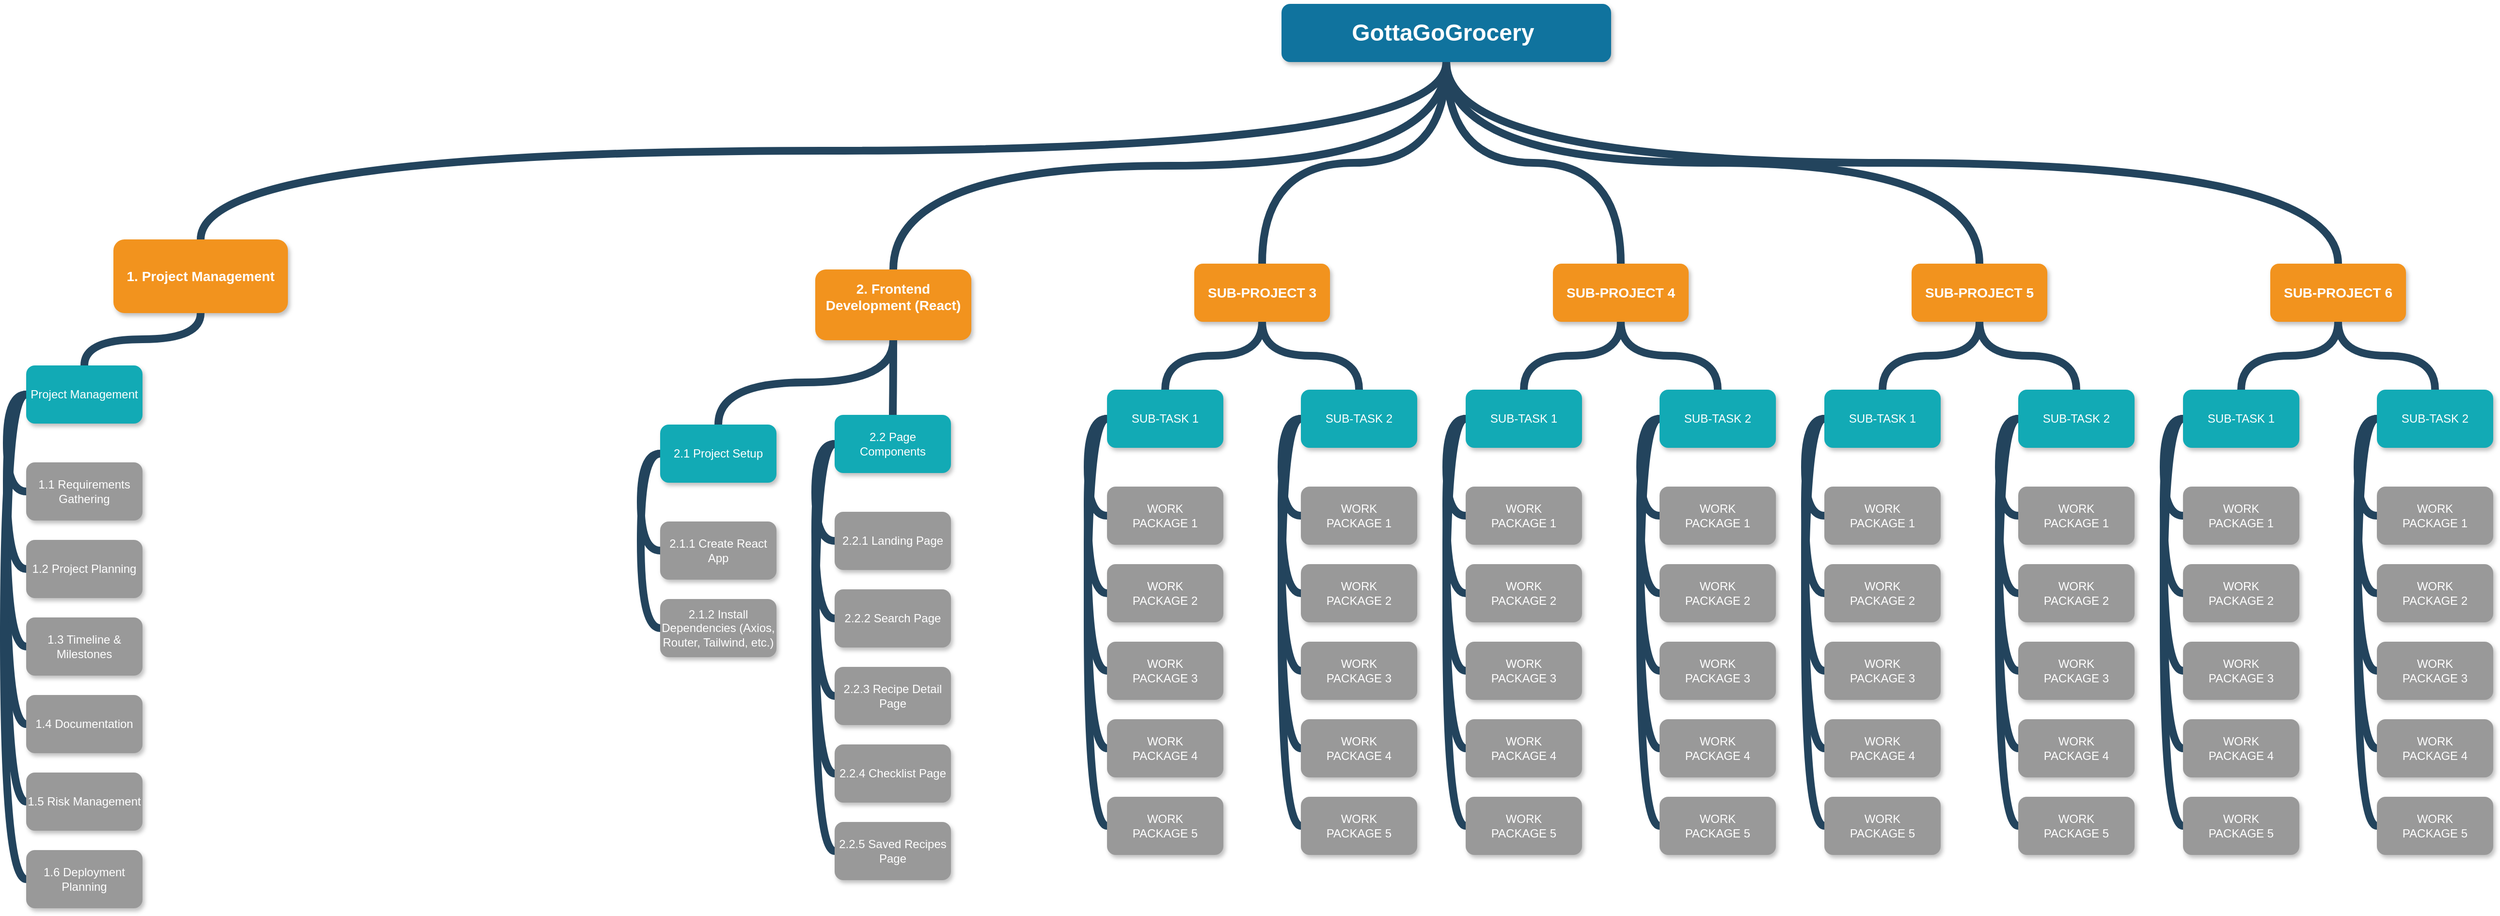 <mxfile version="28.0.4">
  <diagram name="Page-1" id="riTdyIcI4bcscJIrnPK_">
    <mxGraphModel dx="3107" dy="1747" grid="0" gridSize="10" guides="1" tooltips="1" connect="1" arrows="1" fold="1" page="0" pageScale="1" pageWidth="850" pageHeight="1100" math="0" shadow="0">
      <root>
        <mxCell id="0" />
        <mxCell id="1" parent="0" />
        <mxCell id="iI49a13NivbOvA1MnXWD-1" value="GottaGoGrocery " style="whiteSpace=wrap;rounded=1;shadow=1;fillColor=#10739E;strokeColor=none;fontColor=#FFFFFF;fontStyle=1;fontSize=24" vertex="1" parent="1">
          <mxGeometry x="960" y="-128" width="340" height="60" as="geometry" />
        </mxCell>
        <mxCell id="iI49a13NivbOvA1MnXWD-2" value="1. Project Management" style="whiteSpace=wrap;rounded=1;fillColor=#F2931E;strokeColor=none;shadow=1;fontColor=#FFFFFF;fontStyle=1;fontSize=14" vertex="1" parent="1">
          <mxGeometry x="-245" y="115" width="180" height="76" as="geometry" />
        </mxCell>
        <mxCell id="iI49a13NivbOvA1MnXWD-3" value="2. Frontend Development (React)&#xa;" style="whiteSpace=wrap;rounded=1;fillColor=#F2931E;strokeColor=none;shadow=1;fontColor=#FFFFFF;fontStyle=1;fontSize=14" vertex="1" parent="1">
          <mxGeometry x="479" y="146" width="161" height="73" as="geometry" />
        </mxCell>
        <mxCell id="iI49a13NivbOvA1MnXWD-4" value="SUB-PROJECT 6" style="whiteSpace=wrap;rounded=1;fillColor=#F2931E;strokeColor=none;shadow=1;fontColor=#FFFFFF;fontStyle=1;fontSize=14" vertex="1" parent="1">
          <mxGeometry x="1980" y="140.0" width="140" height="60" as="geometry" />
        </mxCell>
        <mxCell id="iI49a13NivbOvA1MnXWD-5" value="SUB-PROJECT 3" style="whiteSpace=wrap;rounded=1;fillColor=#F2931E;strokeColor=none;shadow=1;fontColor=#FFFFFF;fontStyle=1;fontSize=14" vertex="1" parent="1">
          <mxGeometry x="870" y="140.0" width="140" height="60" as="geometry" />
        </mxCell>
        <mxCell id="iI49a13NivbOvA1MnXWD-6" value="SUB-PROJECT 4" style="whiteSpace=wrap;rounded=1;fillColor=#F2931E;strokeColor=none;shadow=1;fontColor=#FFFFFF;fontStyle=1;fontSize=14" vertex="1" parent="1">
          <mxGeometry x="1240" y="140.0" width="140" height="60" as="geometry" />
        </mxCell>
        <mxCell id="iI49a13NivbOvA1MnXWD-7" value="SUB-PROJECT 5" style="whiteSpace=wrap;rounded=1;fillColor=#F2931E;strokeColor=none;shadow=1;fontColor=#FFFFFF;fontStyle=1;fontSize=14" vertex="1" parent="1">
          <mxGeometry x="1610" y="140.0" width="140" height="60" as="geometry" />
        </mxCell>
        <mxCell id="iI49a13NivbOvA1MnXWD-8" value="Project Management" style="whiteSpace=wrap;rounded=1;fillColor=#12AAB5;strokeColor=none;shadow=1;fontColor=#FFFFFF;" vertex="1" parent="1">
          <mxGeometry x="-335" y="245.0" width="120" height="60" as="geometry" />
        </mxCell>
        <mxCell id="iI49a13NivbOvA1MnXWD-10" value="1.1 Requirements Gathering" style="whiteSpace=wrap;rounded=1;fillColor=#999999;strokeColor=none;shadow=1;fontColor=#FFFFFF;fontStyle=0" vertex="1" parent="1">
          <mxGeometry x="-335.0" y="345.0" width="120" height="60" as="geometry" />
        </mxCell>
        <mxCell id="iI49a13NivbOvA1MnXWD-11" value="1.2 Project Planning" style="whiteSpace=wrap;rounded=1;fillColor=#999999;strokeColor=none;shadow=1;fontColor=#FFFFFF;fontStyle=0" vertex="1" parent="1">
          <mxGeometry x="-335.0" y="425.0" width="120" height="60" as="geometry" />
        </mxCell>
        <mxCell id="iI49a13NivbOvA1MnXWD-12" value="1.3 Timeline &amp; Milestones" style="whiteSpace=wrap;rounded=1;fillColor=#999999;strokeColor=none;shadow=1;fontColor=#FFFFFF;fontStyle=0" vertex="1" parent="1">
          <mxGeometry x="-335.0" y="505.0" width="120" height="60" as="geometry" />
        </mxCell>
        <mxCell id="iI49a13NivbOvA1MnXWD-13" value="1.4 Documentation" style="whiteSpace=wrap;rounded=1;fillColor=#999999;strokeColor=none;shadow=1;fontColor=#FFFFFF;fontStyle=0" vertex="1" parent="1">
          <mxGeometry x="-335.0" y="585.0" width="120" height="60" as="geometry" />
        </mxCell>
        <mxCell id="iI49a13NivbOvA1MnXWD-14" value="1.5 Risk Management" style="whiteSpace=wrap;rounded=1;fillColor=#999999;strokeColor=none;shadow=1;fontColor=#FFFFFF;fontStyle=0" vertex="1" parent="1">
          <mxGeometry x="-335.0" y="665.0" width="120" height="60" as="geometry" />
        </mxCell>
        <mxCell id="iI49a13NivbOvA1MnXWD-20" value="2.1 Project Setup" style="whiteSpace=wrap;rounded=1;fillColor=#12AAB5;strokeColor=none;shadow=1;fontColor=#FFFFFF;" vertex="1" parent="1">
          <mxGeometry x="319.0" y="306.0" width="120" height="60" as="geometry" />
        </mxCell>
        <mxCell id="iI49a13NivbOvA1MnXWD-21" value="2.2 Page Components" style="whiteSpace=wrap;rounded=1;fillColor=#12AAB5;strokeColor=none;shadow=1;fontColor=#FFFFFF;" vertex="1" parent="1">
          <mxGeometry x="499.0" y="296.0" width="120" height="60" as="geometry" />
        </mxCell>
        <mxCell id="iI49a13NivbOvA1MnXWD-22" value="2.1.1 Create React App" style="whiteSpace=wrap;rounded=1;fillColor=#999999;strokeColor=none;shadow=1;fontColor=#FFFFFF;fontStyle=0" vertex="1" parent="1">
          <mxGeometry x="319.0" y="406.0" width="120" height="60" as="geometry" />
        </mxCell>
        <mxCell id="iI49a13NivbOvA1MnXWD-23" value="2.1.2 Install Dependencies (Axios, Router, Tailwind, etc.)" style="whiteSpace=wrap;rounded=1;fillColor=#999999;strokeColor=none;shadow=1;fontColor=#FFFFFF;fontStyle=0" vertex="1" parent="1">
          <mxGeometry x="319.0" y="486.0" width="120" height="60" as="geometry" />
        </mxCell>
        <mxCell id="iI49a13NivbOvA1MnXWD-27" value="2.2.1 Landing Page" style="whiteSpace=wrap;rounded=1;fillColor=#999999;strokeColor=none;shadow=1;fontColor=#FFFFFF;fontStyle=0" vertex="1" parent="1">
          <mxGeometry x="499.0" y="396.0" width="120" height="60" as="geometry" />
        </mxCell>
        <mxCell id="iI49a13NivbOvA1MnXWD-28" value="2.2.2 Search Page" style="whiteSpace=wrap;rounded=1;fillColor=#999999;strokeColor=none;shadow=1;fontColor=#FFFFFF;fontStyle=0" vertex="1" parent="1">
          <mxGeometry x="499.0" y="476.0" width="120" height="60" as="geometry" />
        </mxCell>
        <mxCell id="iI49a13NivbOvA1MnXWD-29" value="2.2.3 Recipe Detail Page" style="whiteSpace=wrap;rounded=1;fillColor=#999999;strokeColor=none;shadow=1;fontColor=#FFFFFF;fontStyle=0" vertex="1" parent="1">
          <mxGeometry x="499.0" y="556.0" width="120" height="60" as="geometry" />
        </mxCell>
        <mxCell id="iI49a13NivbOvA1MnXWD-30" value="2.2.4 Checklist Page" style="whiteSpace=wrap;rounded=1;fillColor=#999999;strokeColor=none;shadow=1;fontColor=#FFFFFF;fontStyle=0" vertex="1" parent="1">
          <mxGeometry x="499.0" y="636.0" width="120" height="60" as="geometry" />
        </mxCell>
        <mxCell id="iI49a13NivbOvA1MnXWD-31" value="2.2.5 Saved Recipes Page" style="whiteSpace=wrap;rounded=1;fillColor=#999999;strokeColor=none;shadow=1;fontColor=#FFFFFF;fontStyle=0" vertex="1" parent="1">
          <mxGeometry x="499.0" y="716.0" width="120" height="60" as="geometry" />
        </mxCell>
        <mxCell id="iI49a13NivbOvA1MnXWD-32" value="" style="edgeStyle=elbowEdgeStyle;elbow=vertical;rounded=0;fontColor=#000000;endArrow=none;endFill=0;strokeWidth=8;strokeColor=#23445D;fontSize=12;startSize=8;endSize=8;curved=1;" edge="1" parent="1" source="iI49a13NivbOvA1MnXWD-2" target="iI49a13NivbOvA1MnXWD-8">
          <mxGeometry width="100" height="100" relative="1" as="geometry">
            <mxPoint x="-385" y="235" as="sourcePoint" />
            <mxPoint x="-285" y="135" as="targetPoint" />
          </mxGeometry>
        </mxCell>
        <mxCell id="iI49a13NivbOvA1MnXWD-34" value="" style="edgeStyle=elbowEdgeStyle;elbow=horizontal;rounded=0;fontColor=#000000;endArrow=none;endFill=0;strokeWidth=8;strokeColor=#23445D;fontSize=12;startSize=8;endSize=8;curved=1;" edge="1" parent="1" source="iI49a13NivbOvA1MnXWD-8" target="iI49a13NivbOvA1MnXWD-10">
          <mxGeometry width="100" height="100" relative="1" as="geometry">
            <mxPoint x="-395" y="425" as="sourcePoint" />
            <mxPoint x="-295" y="325" as="targetPoint" />
            <Array as="points">
              <mxPoint x="-355" y="325" />
            </Array>
          </mxGeometry>
        </mxCell>
        <mxCell id="iI49a13NivbOvA1MnXWD-35" value="" style="edgeStyle=elbowEdgeStyle;elbow=horizontal;rounded=0;fontColor=#000000;endArrow=none;endFill=0;strokeWidth=8;strokeColor=#23445D;fontSize=12;startSize=8;endSize=8;curved=1;" edge="1" parent="1" source="iI49a13NivbOvA1MnXWD-8" target="iI49a13NivbOvA1MnXWD-11">
          <mxGeometry width="100" height="100" relative="1" as="geometry">
            <mxPoint x="-325" y="285" as="sourcePoint" />
            <mxPoint x="-325" y="385" as="targetPoint" />
            <Array as="points">
              <mxPoint x="-355" y="345" />
            </Array>
          </mxGeometry>
        </mxCell>
        <mxCell id="iI49a13NivbOvA1MnXWD-36" value="" style="edgeStyle=elbowEdgeStyle;elbow=horizontal;rounded=0;fontColor=#000000;endArrow=none;endFill=0;strokeWidth=8;strokeColor=#23445D;fontSize=12;startSize=8;endSize=8;curved=1;" edge="1" parent="1" source="iI49a13NivbOvA1MnXWD-8" target="iI49a13NivbOvA1MnXWD-14">
          <mxGeometry width="100" height="100" relative="1" as="geometry">
            <mxPoint x="-325" y="285" as="sourcePoint" />
            <mxPoint x="-325" y="385" as="targetPoint" />
            <Array as="points">
              <mxPoint x="-355" y="485" />
            </Array>
          </mxGeometry>
        </mxCell>
        <mxCell id="iI49a13NivbOvA1MnXWD-37" value="" style="edgeStyle=elbowEdgeStyle;elbow=horizontal;rounded=0;fontColor=#000000;endArrow=none;endFill=0;strokeWidth=8;strokeColor=#23445D;fontSize=12;startSize=8;endSize=8;curved=1;" edge="1" parent="1" source="iI49a13NivbOvA1MnXWD-8" target="iI49a13NivbOvA1MnXWD-13">
          <mxGeometry width="100" height="100" relative="1" as="geometry">
            <mxPoint x="-305" y="305" as="sourcePoint" />
            <mxPoint x="-305" y="405" as="targetPoint" />
            <Array as="points">
              <mxPoint x="-355" y="355" />
            </Array>
          </mxGeometry>
        </mxCell>
        <mxCell id="iI49a13NivbOvA1MnXWD-38" value="" style="edgeStyle=elbowEdgeStyle;elbow=horizontal;rounded=0;fontColor=#000000;endArrow=none;endFill=0;strokeWidth=8;strokeColor=#23445D;fontSize=12;startSize=8;endSize=8;curved=1;" edge="1" parent="1" source="iI49a13NivbOvA1MnXWD-8" target="iI49a13NivbOvA1MnXWD-12">
          <mxGeometry width="100" height="100" relative="1" as="geometry">
            <mxPoint x="-295" y="315" as="sourcePoint" />
            <mxPoint x="-295" y="415" as="targetPoint" />
            <Array as="points">
              <mxPoint x="-355" y="375" />
            </Array>
          </mxGeometry>
        </mxCell>
        <mxCell id="iI49a13NivbOvA1MnXWD-44" value="" style="edgeStyle=elbowEdgeStyle;elbow=vertical;rounded=0;fontColor=#000000;endArrow=none;endFill=0;strokeWidth=8;strokeColor=#23445D;fontSize=12;startSize=8;endSize=8;curved=1;" edge="1" parent="1" source="iI49a13NivbOvA1MnXWD-3" target="iI49a13NivbOvA1MnXWD-20">
          <mxGeometry width="100" height="100" relative="1" as="geometry">
            <mxPoint x="210" y="210.0" as="sourcePoint" />
            <mxPoint x="110" y="280" as="targetPoint" />
          </mxGeometry>
        </mxCell>
        <mxCell id="iI49a13NivbOvA1MnXWD-45" value="" style="edgeStyle=elbowEdgeStyle;elbow=vertical;rounded=0;fontColor=#000000;endArrow=none;endFill=0;strokeWidth=8;strokeColor=#23445D;fontSize=12;startSize=8;endSize=8;curved=1;" edge="1" parent="1" source="iI49a13NivbOvA1MnXWD-3" target="iI49a13NivbOvA1MnXWD-21">
          <mxGeometry width="100" height="100" relative="1" as="geometry">
            <mxPoint x="210" y="210.0" as="sourcePoint" />
            <mxPoint x="310" y="280" as="targetPoint" />
          </mxGeometry>
        </mxCell>
        <mxCell id="iI49a13NivbOvA1MnXWD-46" value="" style="edgeStyle=elbowEdgeStyle;elbow=horizontal;rounded=0;fontColor=#000000;endArrow=none;endFill=0;strokeWidth=8;strokeColor=#23445D;fontSize=12;startSize=8;endSize=8;curved=1;" edge="1" parent="1" source="iI49a13NivbOvA1MnXWD-20" target="iI49a13NivbOvA1MnXWD-22">
          <mxGeometry width="100" height="100" relative="1" as="geometry">
            <mxPoint x="299" y="336.0" as="sourcePoint" />
            <mxPoint x="309.0" y="436" as="targetPoint" />
            <Array as="points">
              <mxPoint x="299" y="386" />
            </Array>
          </mxGeometry>
        </mxCell>
        <mxCell id="iI49a13NivbOvA1MnXWD-47" value="" style="edgeStyle=elbowEdgeStyle;elbow=horizontal;rounded=0;fontColor=#000000;endArrow=none;endFill=0;strokeWidth=8;strokeColor=#23445D;fontSize=12;startSize=8;endSize=8;curved=1;" edge="1" parent="1" source="iI49a13NivbOvA1MnXWD-20" target="iI49a13NivbOvA1MnXWD-23">
          <mxGeometry width="100" height="100" relative="1" as="geometry">
            <mxPoint x="309" y="336" as="sourcePoint" />
            <mxPoint x="309.0" y="516" as="targetPoint" />
            <Array as="points">
              <mxPoint x="299" y="426" />
            </Array>
          </mxGeometry>
        </mxCell>
        <mxCell id="iI49a13NivbOvA1MnXWD-51" value="" style="edgeStyle=elbowEdgeStyle;elbow=horizontal;rounded=0;fontColor=#000000;endArrow=none;endFill=0;strokeWidth=8;strokeColor=#23445D;fontSize=12;startSize=8;endSize=8;curved=1;" edge="1" parent="1" source="iI49a13NivbOvA1MnXWD-21" target="iI49a13NivbOvA1MnXWD-27">
          <mxGeometry width="100" height="100" relative="1" as="geometry">
            <mxPoint x="469" y="326.0" as="sourcePoint" />
            <mxPoint x="479.0" y="426" as="targetPoint" />
            <Array as="points">
              <mxPoint x="479" y="376" />
            </Array>
          </mxGeometry>
        </mxCell>
        <mxCell id="iI49a13NivbOvA1MnXWD-52" value="" style="edgeStyle=elbowEdgeStyle;elbow=horizontal;rounded=0;fontColor=#000000;endArrow=none;endFill=0;strokeWidth=8;strokeColor=#23445D;fontSize=12;startSize=8;endSize=8;curved=1;" edge="1" parent="1" source="iI49a13NivbOvA1MnXWD-21" target="iI49a13NivbOvA1MnXWD-28">
          <mxGeometry width="100" height="100" relative="1" as="geometry">
            <mxPoint x="479" y="326" as="sourcePoint" />
            <mxPoint x="479.0" y="506" as="targetPoint" />
            <Array as="points">
              <mxPoint x="479" y="416" />
            </Array>
          </mxGeometry>
        </mxCell>
        <mxCell id="iI49a13NivbOvA1MnXWD-53" value="" style="edgeStyle=elbowEdgeStyle;elbow=horizontal;rounded=0;fontColor=#000000;endArrow=none;endFill=0;strokeWidth=8;strokeColor=#23445D;fontSize=12;startSize=8;endSize=8;curved=1;" edge="1" parent="1" source="iI49a13NivbOvA1MnXWD-21" target="iI49a13NivbOvA1MnXWD-31">
          <mxGeometry width="100" height="100" relative="1" as="geometry">
            <mxPoint x="479" y="326" as="sourcePoint" />
            <mxPoint x="479" y="746" as="targetPoint" />
            <Array as="points">
              <mxPoint x="479" y="536" />
            </Array>
          </mxGeometry>
        </mxCell>
        <mxCell id="iI49a13NivbOvA1MnXWD-54" value="" style="edgeStyle=elbowEdgeStyle;elbow=horizontal;rounded=0;fontColor=#000000;endArrow=none;endFill=0;strokeWidth=8;strokeColor=#23445D;fontSize=12;startSize=8;endSize=8;curved=1;" edge="1" parent="1" source="iI49a13NivbOvA1MnXWD-21" target="iI49a13NivbOvA1MnXWD-30">
          <mxGeometry width="100" height="100" relative="1" as="geometry">
            <mxPoint x="479" y="326" as="sourcePoint" />
            <mxPoint x="479" y="666" as="targetPoint" />
            <Array as="points">
              <mxPoint x="479" y="496" />
            </Array>
          </mxGeometry>
        </mxCell>
        <mxCell id="iI49a13NivbOvA1MnXWD-55" value="" style="edgeStyle=elbowEdgeStyle;elbow=horizontal;rounded=0;fontColor=#000000;endArrow=none;endFill=0;strokeWidth=8;strokeColor=#23445D;fontSize=12;startSize=8;endSize=8;curved=1;" edge="1" parent="1" source="iI49a13NivbOvA1MnXWD-21" target="iI49a13NivbOvA1MnXWD-29">
          <mxGeometry width="100" height="100" relative="1" as="geometry">
            <mxPoint x="479" y="326" as="sourcePoint" />
            <mxPoint x="479.0" y="586" as="targetPoint" />
            <Array as="points">
              <mxPoint x="479" y="466" />
            </Array>
          </mxGeometry>
        </mxCell>
        <mxCell id="iI49a13NivbOvA1MnXWD-56" value="SUB-TASK 1" style="whiteSpace=wrap;rounded=1;fillColor=#12AAB5;strokeColor=none;shadow=1;fontColor=#FFFFFF;" vertex="1" parent="1">
          <mxGeometry x="780.0" y="270.0" width="120" height="60" as="geometry" />
        </mxCell>
        <mxCell id="iI49a13NivbOvA1MnXWD-57" value="SUB-TASK 2" style="whiteSpace=wrap;rounded=1;fillColor=#12AAB5;strokeColor=none;shadow=1;fontColor=#FFFFFF;" vertex="1" parent="1">
          <mxGeometry x="980.0" y="270.0" width="120" height="60" as="geometry" />
        </mxCell>
        <mxCell id="iI49a13NivbOvA1MnXWD-58" value="WORK&#xa;PACKAGE 1" style="whiteSpace=wrap;rounded=1;fillColor=#999999;strokeColor=none;shadow=1;fontColor=#FFFFFF;fontStyle=0" vertex="1" parent="1">
          <mxGeometry x="780.0" y="370.0" width="120" height="60" as="geometry" />
        </mxCell>
        <mxCell id="iI49a13NivbOvA1MnXWD-59" value="WORK&#xa;PACKAGE 2" style="whiteSpace=wrap;rounded=1;fillColor=#999999;strokeColor=none;shadow=1;fontColor=#FFFFFF;fontStyle=0" vertex="1" parent="1">
          <mxGeometry x="780.0" y="450.0" width="120" height="60" as="geometry" />
        </mxCell>
        <mxCell id="iI49a13NivbOvA1MnXWD-60" value="WORK&#xa;PACKAGE 3" style="whiteSpace=wrap;rounded=1;fillColor=#999999;strokeColor=none;shadow=1;fontColor=#FFFFFF;fontStyle=0" vertex="1" parent="1">
          <mxGeometry x="780.0" y="530.0" width="120" height="60" as="geometry" />
        </mxCell>
        <mxCell id="iI49a13NivbOvA1MnXWD-61" value="WORK&#xa;PACKAGE 4" style="whiteSpace=wrap;rounded=1;fillColor=#999999;strokeColor=none;shadow=1;fontColor=#FFFFFF;fontStyle=0" vertex="1" parent="1">
          <mxGeometry x="780" y="610.0" width="120" height="60" as="geometry" />
        </mxCell>
        <mxCell id="iI49a13NivbOvA1MnXWD-62" value="WORK&#xa;PACKAGE 5" style="whiteSpace=wrap;rounded=1;fillColor=#999999;strokeColor=none;shadow=1;fontColor=#FFFFFF;fontStyle=0" vertex="1" parent="1">
          <mxGeometry x="780.0" y="690.0" width="120" height="60" as="geometry" />
        </mxCell>
        <mxCell id="iI49a13NivbOvA1MnXWD-63" value="WORK&#xa;PACKAGE 1" style="whiteSpace=wrap;rounded=1;fillColor=#999999;strokeColor=none;shadow=1;fontColor=#FFFFFF;fontStyle=0" vertex="1" parent="1">
          <mxGeometry x="980.0" y="370.0" width="120" height="60" as="geometry" />
        </mxCell>
        <mxCell id="iI49a13NivbOvA1MnXWD-64" value="WORK&#xa;PACKAGE 2" style="whiteSpace=wrap;rounded=1;fillColor=#999999;strokeColor=none;shadow=1;fontColor=#FFFFFF;fontStyle=0" vertex="1" parent="1">
          <mxGeometry x="980.0" y="450.0" width="120" height="60" as="geometry" />
        </mxCell>
        <mxCell id="iI49a13NivbOvA1MnXWD-65" value="WORK&#xa;PACKAGE 3" style="whiteSpace=wrap;rounded=1;fillColor=#999999;strokeColor=none;shadow=1;fontColor=#FFFFFF;fontStyle=0" vertex="1" parent="1">
          <mxGeometry x="980.0" y="530.0" width="120" height="60" as="geometry" />
        </mxCell>
        <mxCell id="iI49a13NivbOvA1MnXWD-66" value="WORK&#xa;PACKAGE 4" style="whiteSpace=wrap;rounded=1;fillColor=#999999;strokeColor=none;shadow=1;fontColor=#FFFFFF;fontStyle=0" vertex="1" parent="1">
          <mxGeometry x="980.0" y="610.0" width="120" height="60" as="geometry" />
        </mxCell>
        <mxCell id="iI49a13NivbOvA1MnXWD-67" value="WORK&#xa;PACKAGE 5" style="whiteSpace=wrap;rounded=1;fillColor=#999999;strokeColor=none;shadow=1;fontColor=#FFFFFF;fontStyle=0" vertex="1" parent="1">
          <mxGeometry x="980.0" y="690.0" width="120" height="60" as="geometry" />
        </mxCell>
        <mxCell id="iI49a13NivbOvA1MnXWD-68" value="" style="edgeStyle=elbowEdgeStyle;elbow=horizontal;rounded=0;fontColor=#000000;endArrow=none;endFill=0;strokeWidth=8;strokeColor=#23445D;fontSize=12;startSize=8;endSize=8;curved=1;" edge="1" parent="1" source="iI49a13NivbOvA1MnXWD-56" target="iI49a13NivbOvA1MnXWD-58">
          <mxGeometry width="100" height="100" relative="1" as="geometry">
            <mxPoint x="760" y="300.0" as="sourcePoint" />
            <mxPoint x="770.0" y="400" as="targetPoint" />
            <Array as="points">
              <mxPoint x="760" y="350" />
            </Array>
          </mxGeometry>
        </mxCell>
        <mxCell id="iI49a13NivbOvA1MnXWD-69" value="" style="edgeStyle=elbowEdgeStyle;elbow=horizontal;rounded=0;fontColor=#000000;endArrow=none;endFill=0;strokeWidth=8;strokeColor=#23445D;fontSize=12;startSize=8;endSize=8;curved=1;" edge="1" parent="1" source="iI49a13NivbOvA1MnXWD-56" target="iI49a13NivbOvA1MnXWD-59">
          <mxGeometry width="100" height="100" relative="1" as="geometry">
            <mxPoint x="770" y="300" as="sourcePoint" />
            <mxPoint x="770.0" y="480" as="targetPoint" />
            <Array as="points">
              <mxPoint x="760" y="390" />
            </Array>
          </mxGeometry>
        </mxCell>
        <mxCell id="iI49a13NivbOvA1MnXWD-70" value="" style="edgeStyle=elbowEdgeStyle;elbow=horizontal;rounded=0;fontColor=#000000;endArrow=none;endFill=0;strokeWidth=8;strokeColor=#23445D;fontSize=12;startSize=8;endSize=8;curved=1;" edge="1" parent="1" source="iI49a13NivbOvA1MnXWD-56" target="iI49a13NivbOvA1MnXWD-62">
          <mxGeometry width="100" height="100" relative="1" as="geometry">
            <mxPoint x="770" y="300" as="sourcePoint" />
            <mxPoint x="770" y="720" as="targetPoint" />
            <Array as="points">
              <mxPoint x="760" y="520" />
            </Array>
          </mxGeometry>
        </mxCell>
        <mxCell id="iI49a13NivbOvA1MnXWD-71" value="" style="edgeStyle=elbowEdgeStyle;elbow=horizontal;rounded=0;fontColor=#000000;endArrow=none;endFill=0;strokeWidth=8;strokeColor=#23445D;fontSize=12;startSize=8;endSize=8;curved=1;" edge="1" parent="1" source="iI49a13NivbOvA1MnXWD-56" target="iI49a13NivbOvA1MnXWD-61">
          <mxGeometry width="100" height="100" relative="1" as="geometry">
            <mxPoint x="770" y="300" as="sourcePoint" />
            <mxPoint x="770" y="640" as="targetPoint" />
            <Array as="points">
              <mxPoint x="760" y="470" />
            </Array>
          </mxGeometry>
        </mxCell>
        <mxCell id="iI49a13NivbOvA1MnXWD-72" value="" style="edgeStyle=elbowEdgeStyle;elbow=horizontal;rounded=0;fontColor=#000000;endArrow=none;endFill=0;strokeWidth=8;strokeColor=#23445D;fontSize=12;startSize=8;endSize=8;curved=1;" edge="1" parent="1" source="iI49a13NivbOvA1MnXWD-56" target="iI49a13NivbOvA1MnXWD-60">
          <mxGeometry width="100" height="100" relative="1" as="geometry">
            <mxPoint x="770" y="300" as="sourcePoint" />
            <mxPoint x="770.0" y="560" as="targetPoint" />
            <Array as="points">
              <mxPoint x="760" y="440" />
            </Array>
          </mxGeometry>
        </mxCell>
        <mxCell id="iI49a13NivbOvA1MnXWD-73" value="" style="edgeStyle=elbowEdgeStyle;elbow=horizontal;rounded=0;fontColor=#000000;endArrow=none;endFill=0;strokeWidth=8;strokeColor=#23445D;fontSize=12;startSize=8;endSize=8;curved=1;" edge="1" parent="1" source="iI49a13NivbOvA1MnXWD-57" target="iI49a13NivbOvA1MnXWD-63">
          <mxGeometry width="100" height="100" relative="1" as="geometry">
            <mxPoint x="950" y="300.0" as="sourcePoint" />
            <mxPoint x="960.0" y="400" as="targetPoint" />
            <Array as="points">
              <mxPoint x="960" y="350" />
            </Array>
          </mxGeometry>
        </mxCell>
        <mxCell id="iI49a13NivbOvA1MnXWD-74" value="" style="edgeStyle=elbowEdgeStyle;elbow=horizontal;rounded=0;fontColor=#000000;endArrow=none;endFill=0;strokeWidth=8;strokeColor=#23445D;fontSize=12;startSize=8;endSize=8;curved=1;" edge="1" parent="1" source="iI49a13NivbOvA1MnXWD-57" target="iI49a13NivbOvA1MnXWD-64">
          <mxGeometry width="100" height="100" relative="1" as="geometry">
            <mxPoint x="960" y="300" as="sourcePoint" />
            <mxPoint x="960.0" y="480" as="targetPoint" />
            <Array as="points">
              <mxPoint x="960" y="390" />
            </Array>
          </mxGeometry>
        </mxCell>
        <mxCell id="iI49a13NivbOvA1MnXWD-75" value="" style="edgeStyle=elbowEdgeStyle;elbow=horizontal;rounded=0;fontColor=#000000;endArrow=none;endFill=0;strokeWidth=8;strokeColor=#23445D;fontSize=12;startSize=8;endSize=8;curved=1;" edge="1" parent="1" source="iI49a13NivbOvA1MnXWD-57" target="iI49a13NivbOvA1MnXWD-67">
          <mxGeometry width="100" height="100" relative="1" as="geometry">
            <mxPoint x="960" y="300" as="sourcePoint" />
            <mxPoint x="960" y="720" as="targetPoint" />
            <Array as="points">
              <mxPoint x="960" y="510" />
            </Array>
          </mxGeometry>
        </mxCell>
        <mxCell id="iI49a13NivbOvA1MnXWD-76" value="" style="edgeStyle=elbowEdgeStyle;elbow=horizontal;rounded=0;fontColor=#000000;endArrow=none;endFill=0;strokeWidth=8;strokeColor=#23445D;fontSize=12;startSize=8;endSize=8;curved=1;" edge="1" parent="1" source="iI49a13NivbOvA1MnXWD-57" target="iI49a13NivbOvA1MnXWD-66">
          <mxGeometry width="100" height="100" relative="1" as="geometry">
            <mxPoint x="960" y="300" as="sourcePoint" />
            <mxPoint x="960" y="640" as="targetPoint" />
            <Array as="points">
              <mxPoint x="960" y="470" />
            </Array>
          </mxGeometry>
        </mxCell>
        <mxCell id="iI49a13NivbOvA1MnXWD-77" value="" style="edgeStyle=elbowEdgeStyle;elbow=horizontal;rounded=0;fontColor=#000000;endArrow=none;endFill=0;strokeWidth=8;strokeColor=#23445D;fontSize=12;startSize=8;endSize=8;curved=1;" edge="1" parent="1" source="iI49a13NivbOvA1MnXWD-57" target="iI49a13NivbOvA1MnXWD-65">
          <mxGeometry width="100" height="100" relative="1" as="geometry">
            <mxPoint x="960" y="300" as="sourcePoint" />
            <mxPoint x="960.0" y="560" as="targetPoint" />
            <Array as="points">
              <mxPoint x="960" y="440" />
            </Array>
          </mxGeometry>
        </mxCell>
        <mxCell id="iI49a13NivbOvA1MnXWD-78" value="SUB-TASK 1" style="whiteSpace=wrap;rounded=1;fillColor=#12AAB5;strokeColor=none;shadow=1;fontColor=#FFFFFF;" vertex="1" parent="1">
          <mxGeometry x="1150.0" y="270.0" width="120" height="60" as="geometry" />
        </mxCell>
        <mxCell id="iI49a13NivbOvA1MnXWD-79" value="SUB-TASK 2" style="whiteSpace=wrap;rounded=1;fillColor=#12AAB5;strokeColor=none;shadow=1;fontColor=#FFFFFF;" vertex="1" parent="1">
          <mxGeometry x="1350.0" y="270.0" width="120" height="60" as="geometry" />
        </mxCell>
        <mxCell id="iI49a13NivbOvA1MnXWD-80" value="WORK&#xa;PACKAGE 1" style="whiteSpace=wrap;rounded=1;fillColor=#999999;strokeColor=none;shadow=1;fontColor=#FFFFFF;fontStyle=0" vertex="1" parent="1">
          <mxGeometry x="1150.0" y="370.0" width="120" height="60" as="geometry" />
        </mxCell>
        <mxCell id="iI49a13NivbOvA1MnXWD-81" value="WORK&#xa;PACKAGE 2" style="whiteSpace=wrap;rounded=1;fillColor=#999999;strokeColor=none;shadow=1;fontColor=#FFFFFF;fontStyle=0" vertex="1" parent="1">
          <mxGeometry x="1150" y="450.0" width="120" height="60" as="geometry" />
        </mxCell>
        <mxCell id="iI49a13NivbOvA1MnXWD-82" value="WORK&#xa;PACKAGE 3" style="whiteSpace=wrap;rounded=1;fillColor=#999999;strokeColor=none;shadow=1;fontColor=#FFFFFF;fontStyle=0" vertex="1" parent="1">
          <mxGeometry x="1150.0" y="530.0" width="120" height="60" as="geometry" />
        </mxCell>
        <mxCell id="iI49a13NivbOvA1MnXWD-83" value="WORK&#xa;PACKAGE 4" style="whiteSpace=wrap;rounded=1;fillColor=#999999;strokeColor=none;shadow=1;fontColor=#FFFFFF;fontStyle=0" vertex="1" parent="1">
          <mxGeometry x="1150" y="610.0" width="120" height="60" as="geometry" />
        </mxCell>
        <mxCell id="iI49a13NivbOvA1MnXWD-84" value="WORK&#xa;PACKAGE 5" style="whiteSpace=wrap;rounded=1;fillColor=#999999;strokeColor=none;shadow=1;fontColor=#FFFFFF;fontStyle=0" vertex="1" parent="1">
          <mxGeometry x="1150" y="690.0" width="120" height="60" as="geometry" />
        </mxCell>
        <mxCell id="iI49a13NivbOvA1MnXWD-85" value="WORK&#xa;PACKAGE 1" style="whiteSpace=wrap;rounded=1;fillColor=#999999;strokeColor=none;shadow=1;fontColor=#FFFFFF;fontStyle=0" vertex="1" parent="1">
          <mxGeometry x="1350.0" y="370.0" width="120" height="60" as="geometry" />
        </mxCell>
        <mxCell id="iI49a13NivbOvA1MnXWD-86" value="WORK&#xa;PACKAGE 2" style="whiteSpace=wrap;rounded=1;fillColor=#999999;strokeColor=none;shadow=1;fontColor=#FFFFFF;fontStyle=0" vertex="1" parent="1">
          <mxGeometry x="1350.0" y="450.0" width="120" height="60" as="geometry" />
        </mxCell>
        <mxCell id="iI49a13NivbOvA1MnXWD-87" value="WORK&#xa;PACKAGE 3" style="whiteSpace=wrap;rounded=1;fillColor=#999999;strokeColor=none;shadow=1;fontColor=#FFFFFF;fontStyle=0" vertex="1" parent="1">
          <mxGeometry x="1350.0" y="530.0" width="120" height="60" as="geometry" />
        </mxCell>
        <mxCell id="iI49a13NivbOvA1MnXWD-88" value="WORK&#xa;PACKAGE 4" style="whiteSpace=wrap;rounded=1;fillColor=#999999;strokeColor=none;shadow=1;fontColor=#FFFFFF;fontStyle=0" vertex="1" parent="1">
          <mxGeometry x="1350.0" y="610.0" width="120" height="60" as="geometry" />
        </mxCell>
        <mxCell id="iI49a13NivbOvA1MnXWD-89" value="WORK&#xa;PACKAGE 5" style="whiteSpace=wrap;rounded=1;fillColor=#999999;strokeColor=none;shadow=1;fontColor=#FFFFFF;fontStyle=0" vertex="1" parent="1">
          <mxGeometry x="1350.0" y="690.0" width="120" height="60" as="geometry" />
        </mxCell>
        <mxCell id="iI49a13NivbOvA1MnXWD-90" value="" style="edgeStyle=elbowEdgeStyle;elbow=horizontal;rounded=0;fontColor=#000000;endArrow=none;endFill=0;strokeWidth=8;strokeColor=#23445D;fontSize=12;startSize=8;endSize=8;curved=1;" edge="1" parent="1" source="iI49a13NivbOvA1MnXWD-78" target="iI49a13NivbOvA1MnXWD-80">
          <mxGeometry width="100" height="100" relative="1" as="geometry">
            <mxPoint x="1130" y="300.0" as="sourcePoint" />
            <mxPoint x="1140.0" y="400.0" as="targetPoint" />
            <Array as="points">
              <mxPoint x="1130" y="350.0" />
            </Array>
          </mxGeometry>
        </mxCell>
        <mxCell id="iI49a13NivbOvA1MnXWD-91" value="" style="edgeStyle=elbowEdgeStyle;elbow=horizontal;rounded=0;fontColor=#000000;endArrow=none;endFill=0;strokeWidth=8;strokeColor=#23445D;fontSize=12;startSize=8;endSize=8;curved=1;" edge="1" parent="1" source="iI49a13NivbOvA1MnXWD-78" target="iI49a13NivbOvA1MnXWD-81">
          <mxGeometry width="100" height="100" relative="1" as="geometry">
            <mxPoint x="1140" y="300.0" as="sourcePoint" />
            <mxPoint x="1140.0" y="480.0" as="targetPoint" />
            <Array as="points">
              <mxPoint x="1130" y="390.0" />
            </Array>
          </mxGeometry>
        </mxCell>
        <mxCell id="iI49a13NivbOvA1MnXWD-92" value="" style="edgeStyle=elbowEdgeStyle;elbow=horizontal;rounded=0;fontColor=#000000;endArrow=none;endFill=0;strokeWidth=8;strokeColor=#23445D;fontSize=12;startSize=8;endSize=8;curved=1;" edge="1" parent="1" source="iI49a13NivbOvA1MnXWD-78" target="iI49a13NivbOvA1MnXWD-84">
          <mxGeometry width="100" height="100" relative="1" as="geometry">
            <mxPoint x="1140" y="300.0" as="sourcePoint" />
            <mxPoint x="1140" y="720.0" as="targetPoint" />
            <Array as="points">
              <mxPoint x="1130" y="520.0" />
            </Array>
          </mxGeometry>
        </mxCell>
        <mxCell id="iI49a13NivbOvA1MnXWD-93" value="" style="edgeStyle=elbowEdgeStyle;elbow=horizontal;rounded=0;fontColor=#000000;endArrow=none;endFill=0;strokeWidth=8;strokeColor=#23445D;fontSize=12;startSize=8;endSize=8;curved=1;" edge="1" parent="1" source="iI49a13NivbOvA1MnXWD-78" target="iI49a13NivbOvA1MnXWD-83">
          <mxGeometry width="100" height="100" relative="1" as="geometry">
            <mxPoint x="1140" y="300.0" as="sourcePoint" />
            <mxPoint x="1140" y="640.0" as="targetPoint" />
            <Array as="points">
              <mxPoint x="1130" y="470.0" />
            </Array>
          </mxGeometry>
        </mxCell>
        <mxCell id="iI49a13NivbOvA1MnXWD-94" value="" style="edgeStyle=elbowEdgeStyle;elbow=horizontal;rounded=0;fontColor=#000000;endArrow=none;endFill=0;strokeWidth=8;strokeColor=#23445D;fontSize=12;startSize=8;endSize=8;curved=1;" edge="1" parent="1" source="iI49a13NivbOvA1MnXWD-78" target="iI49a13NivbOvA1MnXWD-82">
          <mxGeometry width="100" height="100" relative="1" as="geometry">
            <mxPoint x="1140" y="300.0" as="sourcePoint" />
            <mxPoint x="1140.0" y="560.0" as="targetPoint" />
            <Array as="points">
              <mxPoint x="1130" y="440.0" />
            </Array>
          </mxGeometry>
        </mxCell>
        <mxCell id="iI49a13NivbOvA1MnXWD-95" value="" style="edgeStyle=elbowEdgeStyle;elbow=horizontal;rounded=0;fontColor=#000000;endArrow=none;endFill=0;strokeWidth=8;strokeColor=#23445D;fontSize=12;startSize=8;endSize=8;curved=1;" edge="1" parent="1" source="iI49a13NivbOvA1MnXWD-79" target="iI49a13NivbOvA1MnXWD-85">
          <mxGeometry width="100" height="100" relative="1" as="geometry">
            <mxPoint x="1320" y="300.0" as="sourcePoint" />
            <mxPoint x="1330.0" y="400.0" as="targetPoint" />
            <Array as="points">
              <mxPoint x="1330" y="350.0" />
            </Array>
          </mxGeometry>
        </mxCell>
        <mxCell id="iI49a13NivbOvA1MnXWD-96" value="" style="edgeStyle=elbowEdgeStyle;elbow=horizontal;rounded=0;fontColor=#000000;endArrow=none;endFill=0;strokeWidth=8;strokeColor=#23445D;fontSize=12;startSize=8;endSize=8;curved=1;" edge="1" parent="1" source="iI49a13NivbOvA1MnXWD-79" target="iI49a13NivbOvA1MnXWD-86">
          <mxGeometry width="100" height="100" relative="1" as="geometry">
            <mxPoint x="1330" y="300.0" as="sourcePoint" />
            <mxPoint x="1330.0" y="480.0" as="targetPoint" />
            <Array as="points">
              <mxPoint x="1330" y="390.0" />
            </Array>
          </mxGeometry>
        </mxCell>
        <mxCell id="iI49a13NivbOvA1MnXWD-97" value="" style="edgeStyle=elbowEdgeStyle;elbow=horizontal;rounded=0;fontColor=#000000;endArrow=none;endFill=0;strokeWidth=8;strokeColor=#23445D;fontSize=12;startSize=8;endSize=8;curved=1;" edge="1" parent="1" source="iI49a13NivbOvA1MnXWD-79" target="iI49a13NivbOvA1MnXWD-89">
          <mxGeometry width="100" height="100" relative="1" as="geometry">
            <mxPoint x="1330" y="300.0" as="sourcePoint" />
            <mxPoint x="1330" y="720.0" as="targetPoint" />
            <Array as="points">
              <mxPoint x="1330" y="510.0" />
            </Array>
          </mxGeometry>
        </mxCell>
        <mxCell id="iI49a13NivbOvA1MnXWD-98" value="" style="edgeStyle=elbowEdgeStyle;elbow=horizontal;rounded=0;fontColor=#000000;endArrow=none;endFill=0;strokeWidth=8;strokeColor=#23445D;fontSize=12;startSize=8;endSize=8;curved=1;" edge="1" parent="1" source="iI49a13NivbOvA1MnXWD-79" target="iI49a13NivbOvA1MnXWD-88">
          <mxGeometry width="100" height="100" relative="1" as="geometry">
            <mxPoint x="1330" y="300.0" as="sourcePoint" />
            <mxPoint x="1330" y="640.0" as="targetPoint" />
            <Array as="points">
              <mxPoint x="1330" y="470.0" />
            </Array>
          </mxGeometry>
        </mxCell>
        <mxCell id="iI49a13NivbOvA1MnXWD-99" value="" style="edgeStyle=elbowEdgeStyle;elbow=horizontal;rounded=0;fontColor=#000000;endArrow=none;endFill=0;strokeWidth=8;strokeColor=#23445D;fontSize=12;startSize=8;endSize=8;curved=1;" edge="1" parent="1" source="iI49a13NivbOvA1MnXWD-79" target="iI49a13NivbOvA1MnXWD-87">
          <mxGeometry width="100" height="100" relative="1" as="geometry">
            <mxPoint x="1330" y="300.0" as="sourcePoint" />
            <mxPoint x="1330.0" y="560.0" as="targetPoint" />
            <Array as="points">
              <mxPoint x="1330" y="440.0" />
            </Array>
          </mxGeometry>
        </mxCell>
        <mxCell id="iI49a13NivbOvA1MnXWD-100" value="SUB-TASK 1" style="whiteSpace=wrap;rounded=1;fillColor=#12AAB5;strokeColor=none;shadow=1;fontColor=#FFFFFF;" vertex="1" parent="1">
          <mxGeometry x="1520.0" y="270.0" width="120" height="60" as="geometry" />
        </mxCell>
        <mxCell id="iI49a13NivbOvA1MnXWD-101" value="SUB-TASK 2" style="whiteSpace=wrap;rounded=1;fillColor=#12AAB5;strokeColor=none;shadow=1;fontColor=#FFFFFF;" vertex="1" parent="1">
          <mxGeometry x="1720.0" y="270.0" width="120" height="60" as="geometry" />
        </mxCell>
        <mxCell id="iI49a13NivbOvA1MnXWD-102" value="WORK&#xa;PACKAGE 1" style="whiteSpace=wrap;rounded=1;fillColor=#999999;strokeColor=none;shadow=1;fontColor=#FFFFFF;fontStyle=0" vertex="1" parent="1">
          <mxGeometry x="1520.0" y="370.0" width="120" height="60" as="geometry" />
        </mxCell>
        <mxCell id="iI49a13NivbOvA1MnXWD-103" value="WORK&#xa;PACKAGE 2" style="whiteSpace=wrap;rounded=1;fillColor=#999999;strokeColor=none;shadow=1;fontColor=#FFFFFF;fontStyle=0" vertex="1" parent="1">
          <mxGeometry x="1520" y="450.0" width="120" height="60" as="geometry" />
        </mxCell>
        <mxCell id="iI49a13NivbOvA1MnXWD-104" value="WORK&#xa;PACKAGE 3" style="whiteSpace=wrap;rounded=1;fillColor=#999999;strokeColor=none;shadow=1;fontColor=#FFFFFF;fontStyle=0" vertex="1" parent="1">
          <mxGeometry x="1520.0" y="530.0" width="120" height="60" as="geometry" />
        </mxCell>
        <mxCell id="iI49a13NivbOvA1MnXWD-105" value="WORK&#xa;PACKAGE 4" style="whiteSpace=wrap;rounded=1;fillColor=#999999;strokeColor=none;shadow=1;fontColor=#FFFFFF;fontStyle=0" vertex="1" parent="1">
          <mxGeometry x="1520" y="610.0" width="120" height="60" as="geometry" />
        </mxCell>
        <mxCell id="iI49a13NivbOvA1MnXWD-106" value="WORK&#xa;PACKAGE 5" style="whiteSpace=wrap;rounded=1;fillColor=#999999;strokeColor=none;shadow=1;fontColor=#FFFFFF;fontStyle=0" vertex="1" parent="1">
          <mxGeometry x="1520" y="690.0" width="120" height="60" as="geometry" />
        </mxCell>
        <mxCell id="iI49a13NivbOvA1MnXWD-107" value="WORK&#xa;PACKAGE 1" style="whiteSpace=wrap;rounded=1;fillColor=#999999;strokeColor=none;shadow=1;fontColor=#FFFFFF;fontStyle=0" vertex="1" parent="1">
          <mxGeometry x="1720.0" y="370.0" width="120" height="60" as="geometry" />
        </mxCell>
        <mxCell id="iI49a13NivbOvA1MnXWD-108" value="WORK&#xa;PACKAGE 2" style="whiteSpace=wrap;rounded=1;fillColor=#999999;strokeColor=none;shadow=1;fontColor=#FFFFFF;fontStyle=0" vertex="1" parent="1">
          <mxGeometry x="1720.0" y="450.0" width="120" height="60" as="geometry" />
        </mxCell>
        <mxCell id="iI49a13NivbOvA1MnXWD-109" value="WORK&#xa;PACKAGE 3" style="whiteSpace=wrap;rounded=1;fillColor=#999999;strokeColor=none;shadow=1;fontColor=#FFFFFF;fontStyle=0" vertex="1" parent="1">
          <mxGeometry x="1720.0" y="530.0" width="120" height="60" as="geometry" />
        </mxCell>
        <mxCell id="iI49a13NivbOvA1MnXWD-110" value="WORK&#xa;PACKAGE 4" style="whiteSpace=wrap;rounded=1;fillColor=#999999;strokeColor=none;shadow=1;fontColor=#FFFFFF;fontStyle=0" vertex="1" parent="1">
          <mxGeometry x="1720.0" y="610.0" width="120" height="60" as="geometry" />
        </mxCell>
        <mxCell id="iI49a13NivbOvA1MnXWD-111" value="WORK&#xa;PACKAGE 5" style="whiteSpace=wrap;rounded=1;fillColor=#999999;strokeColor=none;shadow=1;fontColor=#FFFFFF;fontStyle=0" vertex="1" parent="1">
          <mxGeometry x="1720.0" y="690.0" width="120" height="60" as="geometry" />
        </mxCell>
        <mxCell id="iI49a13NivbOvA1MnXWD-112" value="" style="edgeStyle=elbowEdgeStyle;elbow=horizontal;rounded=0;fontColor=#000000;endArrow=none;endFill=0;strokeWidth=8;strokeColor=#23445D;fontSize=12;startSize=8;endSize=8;curved=1;" edge="1" parent="1" source="iI49a13NivbOvA1MnXWD-100" target="iI49a13NivbOvA1MnXWD-102">
          <mxGeometry width="100" height="100" relative="1" as="geometry">
            <mxPoint x="1500" y="300.0" as="sourcePoint" />
            <mxPoint x="1510.0" y="400.0" as="targetPoint" />
            <Array as="points">
              <mxPoint x="1500" y="350.0" />
            </Array>
          </mxGeometry>
        </mxCell>
        <mxCell id="iI49a13NivbOvA1MnXWD-113" value="" style="edgeStyle=elbowEdgeStyle;elbow=horizontal;rounded=0;fontColor=#000000;endArrow=none;endFill=0;strokeWidth=8;strokeColor=#23445D;fontSize=12;startSize=8;endSize=8;curved=1;" edge="1" parent="1" source="iI49a13NivbOvA1MnXWD-100" target="iI49a13NivbOvA1MnXWD-103">
          <mxGeometry width="100" height="100" relative="1" as="geometry">
            <mxPoint x="1510" y="300.0" as="sourcePoint" />
            <mxPoint x="1510.0" y="480.0" as="targetPoint" />
            <Array as="points">
              <mxPoint x="1500" y="390.0" />
            </Array>
          </mxGeometry>
        </mxCell>
        <mxCell id="iI49a13NivbOvA1MnXWD-114" value="" style="edgeStyle=elbowEdgeStyle;elbow=horizontal;rounded=0;fontColor=#000000;endArrow=none;endFill=0;strokeWidth=8;strokeColor=#23445D;fontSize=12;startSize=8;endSize=8;curved=1;" edge="1" parent="1" source="iI49a13NivbOvA1MnXWD-100" target="iI49a13NivbOvA1MnXWD-106">
          <mxGeometry width="100" height="100" relative="1" as="geometry">
            <mxPoint x="1510" y="300.0" as="sourcePoint" />
            <mxPoint x="1510" y="720.0" as="targetPoint" />
            <Array as="points">
              <mxPoint x="1500" y="520.0" />
            </Array>
          </mxGeometry>
        </mxCell>
        <mxCell id="iI49a13NivbOvA1MnXWD-115" value="" style="edgeStyle=elbowEdgeStyle;elbow=horizontal;rounded=0;fontColor=#000000;endArrow=none;endFill=0;strokeWidth=8;strokeColor=#23445D;fontSize=12;startSize=8;endSize=8;curved=1;" edge="1" parent="1" source="iI49a13NivbOvA1MnXWD-100" target="iI49a13NivbOvA1MnXWD-105">
          <mxGeometry width="100" height="100" relative="1" as="geometry">
            <mxPoint x="1510" y="300.0" as="sourcePoint" />
            <mxPoint x="1510" y="640.0" as="targetPoint" />
            <Array as="points">
              <mxPoint x="1500" y="470.0" />
            </Array>
          </mxGeometry>
        </mxCell>
        <mxCell id="iI49a13NivbOvA1MnXWD-116" value="" style="edgeStyle=elbowEdgeStyle;elbow=horizontal;rounded=0;fontColor=#000000;endArrow=none;endFill=0;strokeWidth=8;strokeColor=#23445D;fontSize=12;startSize=8;endSize=8;curved=1;" edge="1" parent="1" source="iI49a13NivbOvA1MnXWD-100" target="iI49a13NivbOvA1MnXWD-104">
          <mxGeometry width="100" height="100" relative="1" as="geometry">
            <mxPoint x="1510" y="300.0" as="sourcePoint" />
            <mxPoint x="1510.0" y="560.0" as="targetPoint" />
            <Array as="points">
              <mxPoint x="1500" y="440.0" />
            </Array>
          </mxGeometry>
        </mxCell>
        <mxCell id="iI49a13NivbOvA1MnXWD-117" value="" style="edgeStyle=elbowEdgeStyle;elbow=horizontal;rounded=0;fontColor=#000000;endArrow=none;endFill=0;strokeWidth=8;strokeColor=#23445D;fontSize=12;startSize=8;endSize=8;curved=1;" edge="1" parent="1" source="iI49a13NivbOvA1MnXWD-101" target="iI49a13NivbOvA1MnXWD-107">
          <mxGeometry width="100" height="100" relative="1" as="geometry">
            <mxPoint x="1690" y="300.0" as="sourcePoint" />
            <mxPoint x="1700.0" y="400.0" as="targetPoint" />
            <Array as="points">
              <mxPoint x="1700" y="350.0" />
            </Array>
          </mxGeometry>
        </mxCell>
        <mxCell id="iI49a13NivbOvA1MnXWD-118" value="" style="edgeStyle=elbowEdgeStyle;elbow=horizontal;rounded=0;fontColor=#000000;endArrow=none;endFill=0;strokeWidth=8;strokeColor=#23445D;fontSize=12;startSize=8;endSize=8;curved=1;" edge="1" parent="1" source="iI49a13NivbOvA1MnXWD-101" target="iI49a13NivbOvA1MnXWD-108">
          <mxGeometry width="100" height="100" relative="1" as="geometry">
            <mxPoint x="1700" y="300.0" as="sourcePoint" />
            <mxPoint x="1700.0" y="480.0" as="targetPoint" />
            <Array as="points">
              <mxPoint x="1700" y="390.0" />
            </Array>
          </mxGeometry>
        </mxCell>
        <mxCell id="iI49a13NivbOvA1MnXWD-119" value="" style="edgeStyle=elbowEdgeStyle;elbow=horizontal;rounded=0;fontColor=#000000;endArrow=none;endFill=0;strokeWidth=8;strokeColor=#23445D;fontSize=12;startSize=8;endSize=8;curved=1;" edge="1" parent="1" source="iI49a13NivbOvA1MnXWD-101" target="iI49a13NivbOvA1MnXWD-111">
          <mxGeometry width="100" height="100" relative="1" as="geometry">
            <mxPoint x="1700" y="300.0" as="sourcePoint" />
            <mxPoint x="1700" y="720.0" as="targetPoint" />
            <Array as="points">
              <mxPoint x="1700" y="510.0" />
            </Array>
          </mxGeometry>
        </mxCell>
        <mxCell id="iI49a13NivbOvA1MnXWD-120" value="" style="edgeStyle=elbowEdgeStyle;elbow=horizontal;rounded=0;fontColor=#000000;endArrow=none;endFill=0;strokeWidth=8;strokeColor=#23445D;fontSize=12;startSize=8;endSize=8;curved=1;" edge="1" parent="1" source="iI49a13NivbOvA1MnXWD-101" target="iI49a13NivbOvA1MnXWD-110">
          <mxGeometry width="100" height="100" relative="1" as="geometry">
            <mxPoint x="1700" y="300.0" as="sourcePoint" />
            <mxPoint x="1700" y="640.0" as="targetPoint" />
            <Array as="points">
              <mxPoint x="1700" y="470.0" />
            </Array>
          </mxGeometry>
        </mxCell>
        <mxCell id="iI49a13NivbOvA1MnXWD-121" value="" style="edgeStyle=elbowEdgeStyle;elbow=horizontal;rounded=0;fontColor=#000000;endArrow=none;endFill=0;strokeWidth=8;strokeColor=#23445D;fontSize=12;startSize=8;endSize=8;curved=1;" edge="1" parent="1" source="iI49a13NivbOvA1MnXWD-101" target="iI49a13NivbOvA1MnXWD-109">
          <mxGeometry width="100" height="100" relative="1" as="geometry">
            <mxPoint x="1700" y="300.0" as="sourcePoint" />
            <mxPoint x="1700.0" y="560.0" as="targetPoint" />
            <Array as="points">
              <mxPoint x="1700" y="440.0" />
            </Array>
          </mxGeometry>
        </mxCell>
        <mxCell id="iI49a13NivbOvA1MnXWD-122" value="SUB-TASK 1" style="whiteSpace=wrap;rounded=1;fillColor=#12AAB5;strokeColor=none;shadow=1;fontColor=#FFFFFF;" vertex="1" parent="1">
          <mxGeometry x="1890.0" y="270.0" width="120" height="60" as="geometry" />
        </mxCell>
        <mxCell id="iI49a13NivbOvA1MnXWD-123" value="SUB-TASK 2" style="whiteSpace=wrap;rounded=1;fillColor=#12AAB5;strokeColor=none;shadow=1;fontColor=#FFFFFF;" vertex="1" parent="1">
          <mxGeometry x="2090" y="270.0" width="120" height="60" as="geometry" />
        </mxCell>
        <mxCell id="iI49a13NivbOvA1MnXWD-124" value="WORK&#xa;PACKAGE 1" style="whiteSpace=wrap;rounded=1;fillColor=#999999;strokeColor=none;shadow=1;fontColor=#FFFFFF;fontStyle=0" vertex="1" parent="1">
          <mxGeometry x="1890.0" y="370.0" width="120" height="60" as="geometry" />
        </mxCell>
        <mxCell id="iI49a13NivbOvA1MnXWD-125" value="WORK&#xa;PACKAGE 2" style="whiteSpace=wrap;rounded=1;fillColor=#999999;strokeColor=none;shadow=1;fontColor=#FFFFFF;fontStyle=0" vertex="1" parent="1">
          <mxGeometry x="1890" y="450.0" width="120" height="60" as="geometry" />
        </mxCell>
        <mxCell id="iI49a13NivbOvA1MnXWD-126" value="WORK&#xa;PACKAGE 3" style="whiteSpace=wrap;rounded=1;fillColor=#999999;strokeColor=none;shadow=1;fontColor=#FFFFFF;fontStyle=0" vertex="1" parent="1">
          <mxGeometry x="1890.0" y="530.0" width="120" height="60" as="geometry" />
        </mxCell>
        <mxCell id="iI49a13NivbOvA1MnXWD-127" value="WORK&#xa;PACKAGE 4" style="whiteSpace=wrap;rounded=1;fillColor=#999999;strokeColor=none;shadow=1;fontColor=#FFFFFF;fontStyle=0" vertex="1" parent="1">
          <mxGeometry x="1890" y="610.0" width="120" height="60" as="geometry" />
        </mxCell>
        <mxCell id="iI49a13NivbOvA1MnXWD-128" value="WORK&#xa;PACKAGE 5" style="whiteSpace=wrap;rounded=1;fillColor=#999999;strokeColor=none;shadow=1;fontColor=#FFFFFF;fontStyle=0" vertex="1" parent="1">
          <mxGeometry x="1890" y="690.0" width="120" height="60" as="geometry" />
        </mxCell>
        <mxCell id="iI49a13NivbOvA1MnXWD-129" value="WORK&#xa;PACKAGE 1" style="whiteSpace=wrap;rounded=1;fillColor=#999999;strokeColor=none;shadow=1;fontColor=#FFFFFF;fontStyle=0" vertex="1" parent="1">
          <mxGeometry x="2090.0" y="370.0" width="120" height="60" as="geometry" />
        </mxCell>
        <mxCell id="iI49a13NivbOvA1MnXWD-130" value="WORK&#xa;PACKAGE 2" style="whiteSpace=wrap;rounded=1;fillColor=#999999;strokeColor=none;shadow=1;fontColor=#FFFFFF;fontStyle=0" vertex="1" parent="1">
          <mxGeometry x="2090.0" y="450.0" width="120" height="60" as="geometry" />
        </mxCell>
        <mxCell id="iI49a13NivbOvA1MnXWD-131" value="WORK&#xa;PACKAGE 3" style="whiteSpace=wrap;rounded=1;fillColor=#999999;strokeColor=none;shadow=1;fontColor=#FFFFFF;fontStyle=0" vertex="1" parent="1">
          <mxGeometry x="2090.0" y="530.0" width="120" height="60" as="geometry" />
        </mxCell>
        <mxCell id="iI49a13NivbOvA1MnXWD-132" value="WORK&#xa;PACKAGE 4" style="whiteSpace=wrap;rounded=1;fillColor=#999999;strokeColor=none;shadow=1;fontColor=#FFFFFF;fontStyle=0" vertex="1" parent="1">
          <mxGeometry x="2090.0" y="610.0" width="120" height="60" as="geometry" />
        </mxCell>
        <mxCell id="iI49a13NivbOvA1MnXWD-133" value="WORK&#xa;PACKAGE 5" style="whiteSpace=wrap;rounded=1;fillColor=#999999;strokeColor=none;shadow=1;fontColor=#FFFFFF;fontStyle=0" vertex="1" parent="1">
          <mxGeometry x="2090" y="690.0" width="120" height="60" as="geometry" />
        </mxCell>
        <mxCell id="iI49a13NivbOvA1MnXWD-134" value="" style="edgeStyle=elbowEdgeStyle;elbow=horizontal;rounded=0;fontColor=#000000;endArrow=none;endFill=0;strokeWidth=8;strokeColor=#23445D;fontSize=12;startSize=8;endSize=8;curved=1;" edge="1" parent="1" source="iI49a13NivbOvA1MnXWD-122" target="iI49a13NivbOvA1MnXWD-124">
          <mxGeometry width="100" height="100" relative="1" as="geometry">
            <mxPoint x="1870" y="300.0" as="sourcePoint" />
            <mxPoint x="1880.0" y="400.0" as="targetPoint" />
            <Array as="points">
              <mxPoint x="1870" y="350.0" />
            </Array>
          </mxGeometry>
        </mxCell>
        <mxCell id="iI49a13NivbOvA1MnXWD-135" value="" style="edgeStyle=elbowEdgeStyle;elbow=horizontal;rounded=0;fontColor=#000000;endArrow=none;endFill=0;strokeWidth=8;strokeColor=#23445D;fontSize=12;startSize=8;endSize=8;curved=1;" edge="1" parent="1" source="iI49a13NivbOvA1MnXWD-122" target="iI49a13NivbOvA1MnXWD-125">
          <mxGeometry width="100" height="100" relative="1" as="geometry">
            <mxPoint x="1880" y="300.0" as="sourcePoint" />
            <mxPoint x="1880.0" y="480.0" as="targetPoint" />
            <Array as="points">
              <mxPoint x="1870" y="390.0" />
            </Array>
          </mxGeometry>
        </mxCell>
        <mxCell id="iI49a13NivbOvA1MnXWD-136" value="" style="edgeStyle=elbowEdgeStyle;elbow=horizontal;rounded=0;fontColor=#000000;endArrow=none;endFill=0;strokeWidth=8;strokeColor=#23445D;fontSize=12;startSize=8;endSize=8;curved=1;" edge="1" parent="1" source="iI49a13NivbOvA1MnXWD-122" target="iI49a13NivbOvA1MnXWD-128">
          <mxGeometry width="100" height="100" relative="1" as="geometry">
            <mxPoint x="1880" y="300.0" as="sourcePoint" />
            <mxPoint x="1880" y="720.0" as="targetPoint" />
            <Array as="points">
              <mxPoint x="1870" y="520.0" />
            </Array>
          </mxGeometry>
        </mxCell>
        <mxCell id="iI49a13NivbOvA1MnXWD-137" value="" style="edgeStyle=elbowEdgeStyle;elbow=horizontal;rounded=0;fontColor=#000000;endArrow=none;endFill=0;strokeWidth=8;strokeColor=#23445D;fontSize=12;startSize=8;endSize=8;curved=1;" edge="1" parent="1" source="iI49a13NivbOvA1MnXWD-122" target="iI49a13NivbOvA1MnXWD-127">
          <mxGeometry width="100" height="100" relative="1" as="geometry">
            <mxPoint x="1880" y="300.0" as="sourcePoint" />
            <mxPoint x="1880" y="640.0" as="targetPoint" />
            <Array as="points">
              <mxPoint x="1870" y="470.0" />
            </Array>
          </mxGeometry>
        </mxCell>
        <mxCell id="iI49a13NivbOvA1MnXWD-138" value="" style="edgeStyle=elbowEdgeStyle;elbow=horizontal;rounded=0;fontColor=#000000;endArrow=none;endFill=0;strokeWidth=8;strokeColor=#23445D;fontSize=12;startSize=8;endSize=8;curved=1;" edge="1" parent="1" source="iI49a13NivbOvA1MnXWD-122" target="iI49a13NivbOvA1MnXWD-126">
          <mxGeometry width="100" height="100" relative="1" as="geometry">
            <mxPoint x="1880" y="300.0" as="sourcePoint" />
            <mxPoint x="1880.0" y="560.0" as="targetPoint" />
            <Array as="points">
              <mxPoint x="1870" y="440.0" />
            </Array>
          </mxGeometry>
        </mxCell>
        <mxCell id="iI49a13NivbOvA1MnXWD-139" value="" style="edgeStyle=elbowEdgeStyle;elbow=horizontal;rounded=0;fontColor=#000000;endArrow=none;endFill=0;strokeWidth=8;strokeColor=#23445D;fontSize=12;startSize=8;endSize=8;curved=1;" edge="1" parent="1" source="iI49a13NivbOvA1MnXWD-123" target="iI49a13NivbOvA1MnXWD-129">
          <mxGeometry width="100" height="100" relative="1" as="geometry">
            <mxPoint x="2060" y="300.0" as="sourcePoint" />
            <mxPoint x="2070.0" y="400.0" as="targetPoint" />
            <Array as="points">
              <mxPoint x="2070" y="350.0" />
            </Array>
          </mxGeometry>
        </mxCell>
        <mxCell id="iI49a13NivbOvA1MnXWD-140" value="" style="edgeStyle=elbowEdgeStyle;elbow=horizontal;rounded=0;fontColor=#000000;endArrow=none;endFill=0;strokeWidth=8;strokeColor=#23445D;fontSize=12;startSize=8;endSize=8;curved=1;" edge="1" parent="1" source="iI49a13NivbOvA1MnXWD-123" target="iI49a13NivbOvA1MnXWD-130">
          <mxGeometry width="100" height="100" relative="1" as="geometry">
            <mxPoint x="2070" y="300.0" as="sourcePoint" />
            <mxPoint x="2070" y="480.0" as="targetPoint" />
            <Array as="points">
              <mxPoint x="2070" y="390.0" />
            </Array>
          </mxGeometry>
        </mxCell>
        <mxCell id="iI49a13NivbOvA1MnXWD-141" value="" style="edgeStyle=elbowEdgeStyle;elbow=horizontal;rounded=0;fontColor=#000000;endArrow=none;endFill=0;strokeWidth=8;strokeColor=#23445D;fontSize=12;startSize=8;endSize=8;curved=1;" edge="1" parent="1" source="iI49a13NivbOvA1MnXWD-123" target="iI49a13NivbOvA1MnXWD-133">
          <mxGeometry width="100" height="100" relative="1" as="geometry">
            <mxPoint x="2070" y="300.0" as="sourcePoint" />
            <mxPoint x="2070" y="720.0" as="targetPoint" />
            <Array as="points">
              <mxPoint x="2070" y="510.0" />
            </Array>
          </mxGeometry>
        </mxCell>
        <mxCell id="iI49a13NivbOvA1MnXWD-142" value="" style="edgeStyle=elbowEdgeStyle;elbow=horizontal;rounded=0;fontColor=#000000;endArrow=none;endFill=0;strokeWidth=8;strokeColor=#23445D;fontSize=12;startSize=8;endSize=8;curved=1;" edge="1" parent="1" source="iI49a13NivbOvA1MnXWD-123" target="iI49a13NivbOvA1MnXWD-132">
          <mxGeometry width="100" height="100" relative="1" as="geometry">
            <mxPoint x="2070" y="300.0" as="sourcePoint" />
            <mxPoint x="2070" y="640.0" as="targetPoint" />
            <Array as="points">
              <mxPoint x="2070" y="470.0" />
            </Array>
          </mxGeometry>
        </mxCell>
        <mxCell id="iI49a13NivbOvA1MnXWD-143" value="" style="edgeStyle=elbowEdgeStyle;elbow=horizontal;rounded=0;fontColor=#000000;endArrow=none;endFill=0;strokeWidth=8;strokeColor=#23445D;fontSize=12;startSize=8;endSize=8;curved=1;" edge="1" parent="1" source="iI49a13NivbOvA1MnXWD-123" target="iI49a13NivbOvA1MnXWD-131">
          <mxGeometry width="100" height="100" relative="1" as="geometry">
            <mxPoint x="2070" y="300.0" as="sourcePoint" />
            <mxPoint x="2070" y="560.0" as="targetPoint" />
            <Array as="points">
              <mxPoint x="2070" y="440.0" />
            </Array>
          </mxGeometry>
        </mxCell>
        <mxCell id="iI49a13NivbOvA1MnXWD-144" value="" style="edgeStyle=elbowEdgeStyle;elbow=vertical;rounded=0;fontColor=#000000;endArrow=none;endFill=0;strokeWidth=8;strokeColor=#23445D;fontSize=12;startSize=8;endSize=8;curved=1;" edge="1" parent="1" source="iI49a13NivbOvA1MnXWD-5" target="iI49a13NivbOvA1MnXWD-56">
          <mxGeometry width="100" height="100" relative="1" as="geometry">
            <mxPoint x="750" y="240" as="sourcePoint" />
            <mxPoint x="850" y="140" as="targetPoint" />
          </mxGeometry>
        </mxCell>
        <mxCell id="iI49a13NivbOvA1MnXWD-145" value="" style="edgeStyle=elbowEdgeStyle;elbow=vertical;rounded=0;fontColor=#000000;endArrow=none;endFill=0;strokeWidth=8;strokeColor=#23445D;fontSize=12;startSize=8;endSize=8;curved=1;" edge="1" parent="1" source="iI49a13NivbOvA1MnXWD-5" target="iI49a13NivbOvA1MnXWD-57">
          <mxGeometry width="100" height="100" relative="1" as="geometry">
            <mxPoint x="1000" y="250" as="sourcePoint" />
            <mxPoint x="1100" y="150" as="targetPoint" />
          </mxGeometry>
        </mxCell>
        <mxCell id="iI49a13NivbOvA1MnXWD-146" value="" style="edgeStyle=elbowEdgeStyle;elbow=vertical;rounded=0;fontColor=#000000;endArrow=none;endFill=0;strokeWidth=8;strokeColor=#23445D;fontSize=12;startSize=8;endSize=8;curved=1;" edge="1" parent="1" source="iI49a13NivbOvA1MnXWD-6" target="iI49a13NivbOvA1MnXWD-78">
          <mxGeometry width="100" height="100" relative="1" as="geometry">
            <mxPoint x="1310" y="270" as="sourcePoint" />
            <mxPoint x="1210" y="160" as="targetPoint" />
          </mxGeometry>
        </mxCell>
        <mxCell id="iI49a13NivbOvA1MnXWD-147" value="" style="edgeStyle=elbowEdgeStyle;elbow=vertical;rounded=0;fontColor=#000000;endArrow=none;endFill=0;strokeWidth=8;strokeColor=#23445D;fontSize=12;startSize=8;endSize=8;curved=1;" edge="1" parent="1" source="iI49a13NivbOvA1MnXWD-6" target="iI49a13NivbOvA1MnXWD-79">
          <mxGeometry width="100" height="100" relative="1" as="geometry">
            <mxPoint x="1400" y="260" as="sourcePoint" />
            <mxPoint x="1500" y="160" as="targetPoint" />
          </mxGeometry>
        </mxCell>
        <mxCell id="iI49a13NivbOvA1MnXWD-148" value="" style="edgeStyle=elbowEdgeStyle;elbow=vertical;rounded=0;fontColor=#000000;endArrow=none;endFill=0;strokeWidth=8;strokeColor=#23445D;fontSize=12;startSize=8;endSize=8;curved=1;" edge="1" parent="1" source="iI49a13NivbOvA1MnXWD-7" target="iI49a13NivbOvA1MnXWD-100">
          <mxGeometry width="100" height="100" relative="1" as="geometry">
            <mxPoint x="1520" y="260" as="sourcePoint" />
            <mxPoint x="1620" y="160" as="targetPoint" />
          </mxGeometry>
        </mxCell>
        <mxCell id="iI49a13NivbOvA1MnXWD-149" value="" style="edgeStyle=elbowEdgeStyle;elbow=vertical;rounded=0;fontColor=#000000;endArrow=none;endFill=0;strokeWidth=8;strokeColor=#23445D;fontSize=12;startSize=8;endSize=8;curved=1;" edge="1" parent="1" source="iI49a13NivbOvA1MnXWD-7" target="iI49a13NivbOvA1MnXWD-101">
          <mxGeometry width="100" height="100" relative="1" as="geometry">
            <mxPoint x="1750" y="260" as="sourcePoint" />
            <mxPoint x="1850" y="160" as="targetPoint" />
          </mxGeometry>
        </mxCell>
        <mxCell id="iI49a13NivbOvA1MnXWD-150" value="" style="edgeStyle=elbowEdgeStyle;elbow=vertical;rounded=0;fontColor=#000000;endArrow=none;endFill=0;strokeWidth=8;strokeColor=#23445D;fontSize=12;startSize=8;endSize=8;curved=1;" edge="1" parent="1" source="iI49a13NivbOvA1MnXWD-4" target="iI49a13NivbOvA1MnXWD-122">
          <mxGeometry width="100" height="100" relative="1" as="geometry">
            <mxPoint x="1870" y="260" as="sourcePoint" />
            <mxPoint x="1970" y="160" as="targetPoint" />
          </mxGeometry>
        </mxCell>
        <mxCell id="iI49a13NivbOvA1MnXWD-151" value="" style="edgeStyle=elbowEdgeStyle;elbow=vertical;rounded=0;fontColor=#000000;endArrow=none;endFill=0;strokeWidth=8;strokeColor=#23445D;fontSize=12;startSize=8;endSize=8;curved=1;" edge="1" parent="1" source="iI49a13NivbOvA1MnXWD-4" target="iI49a13NivbOvA1MnXWD-123">
          <mxGeometry width="100" height="100" relative="1" as="geometry">
            <mxPoint x="2130" y="260" as="sourcePoint" />
            <mxPoint x="2230" y="160" as="targetPoint" />
          </mxGeometry>
        </mxCell>
        <mxCell id="iI49a13NivbOvA1MnXWD-152" value="" style="edgeStyle=elbowEdgeStyle;elbow=vertical;rounded=0;fontColor=#000000;endArrow=none;endFill=0;strokeWidth=8;strokeColor=#23445D;fontSize=12;startSize=8;endSize=8;curved=1;" edge="1" parent="1" source="iI49a13NivbOvA1MnXWD-1" target="iI49a13NivbOvA1MnXWD-2">
          <mxGeometry width="100" height="100" relative="1" as="geometry">
            <mxPoint x="510" y="110" as="sourcePoint" />
            <mxPoint x="610" y="10" as="targetPoint" />
          </mxGeometry>
        </mxCell>
        <mxCell id="iI49a13NivbOvA1MnXWD-153" value="" style="edgeStyle=elbowEdgeStyle;elbow=vertical;rounded=0;fontColor=#000000;endArrow=none;endFill=0;strokeWidth=8;strokeColor=#23445D;fontSize=12;startSize=8;endSize=8;curved=1;" edge="1" parent="1" source="iI49a13NivbOvA1MnXWD-1" target="iI49a13NivbOvA1MnXWD-3">
          <mxGeometry width="100" height="100" relative="1" as="geometry">
            <mxPoint x="520" y="120" as="sourcePoint" />
            <mxPoint x="620" y="20" as="targetPoint" />
          </mxGeometry>
        </mxCell>
        <mxCell id="iI49a13NivbOvA1MnXWD-154" value="" style="edgeStyle=elbowEdgeStyle;elbow=vertical;rounded=0;fontColor=#000000;endArrow=none;endFill=0;strokeWidth=8;strokeColor=#23445D;fontSize=12;startSize=8;endSize=8;curved=1;" edge="1" parent="1" source="iI49a13NivbOvA1MnXWD-1" target="iI49a13NivbOvA1MnXWD-5">
          <mxGeometry width="100" height="100" relative="1" as="geometry">
            <mxPoint x="530" y="130" as="sourcePoint" />
            <mxPoint x="630" y="30" as="targetPoint" />
          </mxGeometry>
        </mxCell>
        <mxCell id="iI49a13NivbOvA1MnXWD-155" value="" style="edgeStyle=elbowEdgeStyle;elbow=vertical;rounded=0;fontColor=#000000;endArrow=none;endFill=0;strokeWidth=8;strokeColor=#23445D;fontSize=12;startSize=8;endSize=8;curved=1;" edge="1" parent="1" source="iI49a13NivbOvA1MnXWD-1" target="iI49a13NivbOvA1MnXWD-6">
          <mxGeometry width="100" height="100" relative="1" as="geometry">
            <mxPoint x="540" y="140" as="sourcePoint" />
            <mxPoint x="640" y="40" as="targetPoint" />
          </mxGeometry>
        </mxCell>
        <mxCell id="iI49a13NivbOvA1MnXWD-156" value="" style="edgeStyle=elbowEdgeStyle;elbow=vertical;rounded=0;fontColor=#000000;endArrow=none;endFill=0;strokeWidth=8;strokeColor=#23445D;fontSize=12;startSize=8;endSize=8;curved=1;" edge="1" parent="1" source="iI49a13NivbOvA1MnXWD-1" target="iI49a13NivbOvA1MnXWD-7">
          <mxGeometry width="100" height="100" relative="1" as="geometry">
            <mxPoint x="550" y="150" as="sourcePoint" />
            <mxPoint x="650" y="50" as="targetPoint" />
          </mxGeometry>
        </mxCell>
        <mxCell id="iI49a13NivbOvA1MnXWD-157" value="" style="edgeStyle=elbowEdgeStyle;elbow=vertical;rounded=0;fontColor=#000000;endArrow=none;endFill=0;strokeWidth=8;strokeColor=#23445D;fontSize=12;startSize=8;endSize=8;curved=1;" edge="1" parent="1" source="iI49a13NivbOvA1MnXWD-1" target="iI49a13NivbOvA1MnXWD-4">
          <mxGeometry width="100" height="100" relative="1" as="geometry">
            <mxPoint x="560" y="160" as="sourcePoint" />
            <mxPoint x="660" y="60" as="targetPoint" />
          </mxGeometry>
        </mxCell>
        <mxCell id="iI49a13NivbOvA1MnXWD-166" value="1.6 Deployment Planning" style="whiteSpace=wrap;rounded=1;fillColor=#999999;strokeColor=none;shadow=1;fontColor=#FFFFFF;fontStyle=0" vertex="1" parent="1">
          <mxGeometry x="-335" y="745" width="120" height="60" as="geometry" />
        </mxCell>
        <mxCell id="iI49a13NivbOvA1MnXWD-167" value="" style="edgeStyle=elbowEdgeStyle;elbow=horizontal;rounded=0;fontColor=#000000;endArrow=none;endFill=0;strokeWidth=8;strokeColor=#23445D;fontSize=12;startSize=8;endSize=8;curved=1;exitX=0;exitY=0.5;exitDx=0;exitDy=0;entryX=0;entryY=0.5;entryDx=0;entryDy=0;" edge="1" parent="1" source="iI49a13NivbOvA1MnXWD-8" target="iI49a13NivbOvA1MnXWD-166">
          <mxGeometry width="100" height="100" relative="1" as="geometry">
            <mxPoint x="-461" y="315" as="sourcePoint" />
            <mxPoint x="-461" y="735" as="targetPoint" />
            <Array as="points">
              <mxPoint x="-358" y="527" />
            </Array>
          </mxGeometry>
        </mxCell>
      </root>
    </mxGraphModel>
  </diagram>
</mxfile>
